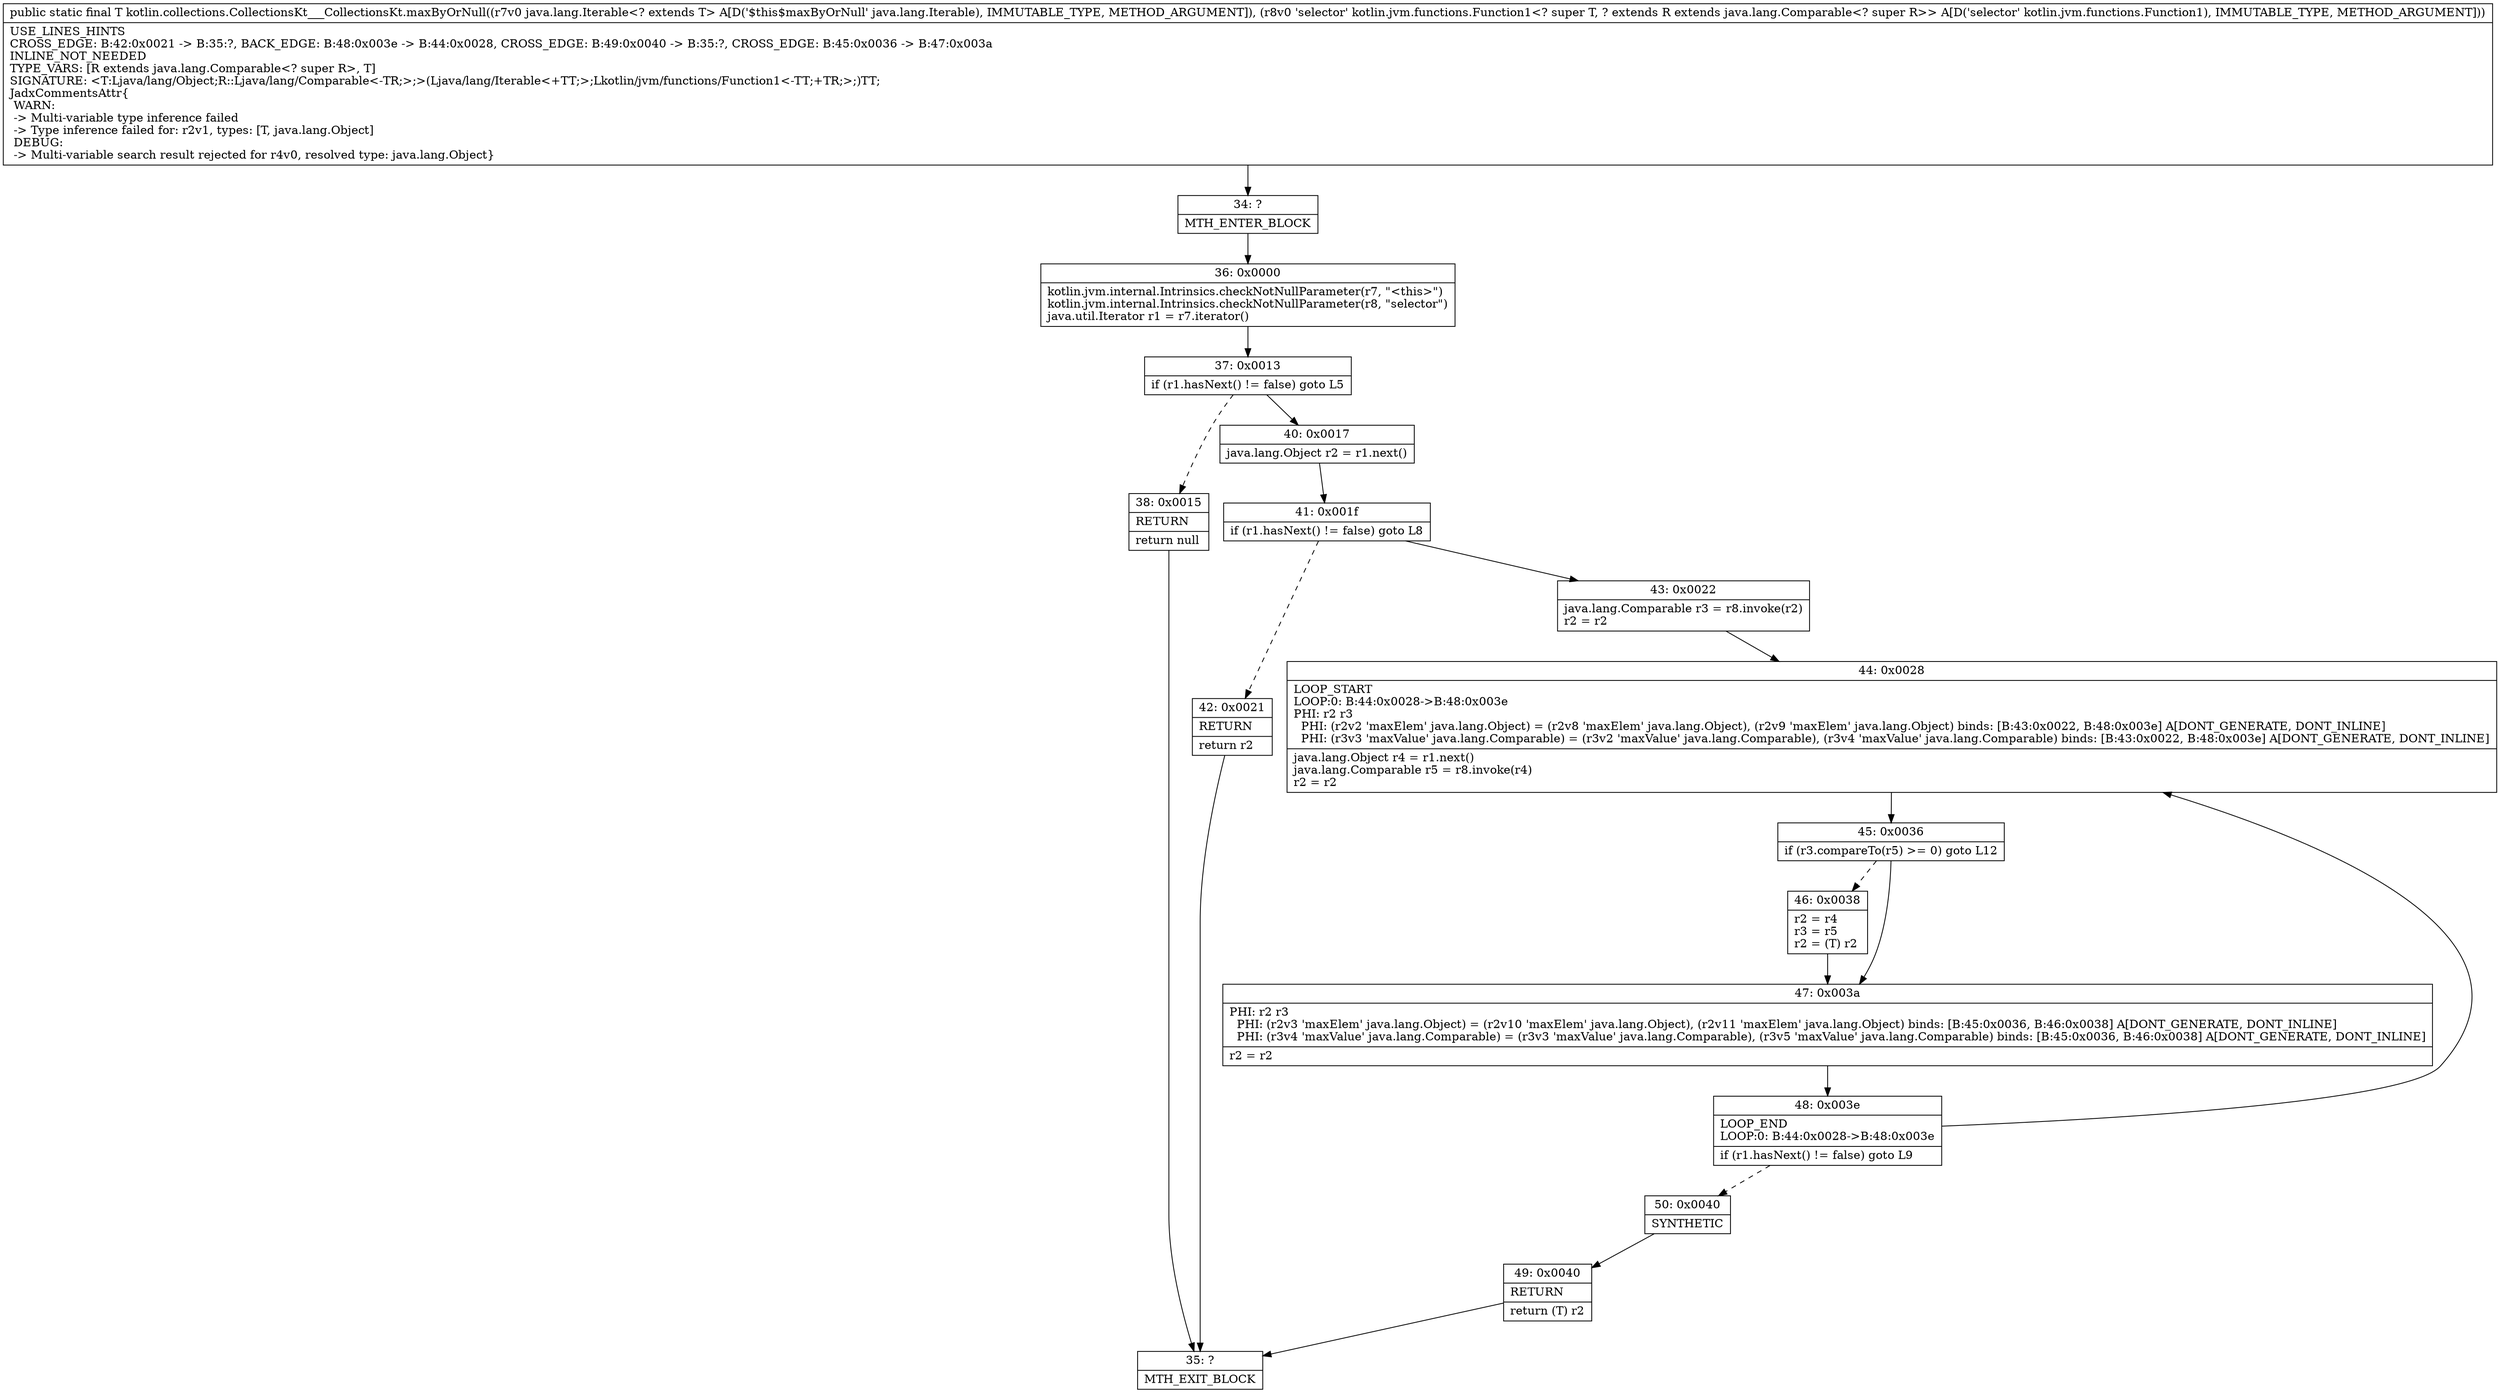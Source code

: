 digraph "CFG forkotlin.collections.CollectionsKt___CollectionsKt.maxByOrNull(Ljava\/lang\/Iterable;Lkotlin\/jvm\/functions\/Function1;)Ljava\/lang\/Object;" {
Node_34 [shape=record,label="{34\:\ ?|MTH_ENTER_BLOCK\l}"];
Node_36 [shape=record,label="{36\:\ 0x0000|kotlin.jvm.internal.Intrinsics.checkNotNullParameter(r7, \"\<this\>\")\lkotlin.jvm.internal.Intrinsics.checkNotNullParameter(r8, \"selector\")\ljava.util.Iterator r1 = r7.iterator()\l}"];
Node_37 [shape=record,label="{37\:\ 0x0013|if (r1.hasNext() != false) goto L5\l}"];
Node_38 [shape=record,label="{38\:\ 0x0015|RETURN\l|return null\l}"];
Node_35 [shape=record,label="{35\:\ ?|MTH_EXIT_BLOCK\l}"];
Node_40 [shape=record,label="{40\:\ 0x0017|java.lang.Object r2 = r1.next()\l}"];
Node_41 [shape=record,label="{41\:\ 0x001f|if (r1.hasNext() != false) goto L8\l}"];
Node_42 [shape=record,label="{42\:\ 0x0021|RETURN\l|return r2\l}"];
Node_43 [shape=record,label="{43\:\ 0x0022|java.lang.Comparable r3 = r8.invoke(r2)\lr2 = r2\l}"];
Node_44 [shape=record,label="{44\:\ 0x0028|LOOP_START\lLOOP:0: B:44:0x0028\-\>B:48:0x003e\lPHI: r2 r3 \l  PHI: (r2v2 'maxElem' java.lang.Object) = (r2v8 'maxElem' java.lang.Object), (r2v9 'maxElem' java.lang.Object) binds: [B:43:0x0022, B:48:0x003e] A[DONT_GENERATE, DONT_INLINE]\l  PHI: (r3v3 'maxValue' java.lang.Comparable) = (r3v2 'maxValue' java.lang.Comparable), (r3v4 'maxValue' java.lang.Comparable) binds: [B:43:0x0022, B:48:0x003e] A[DONT_GENERATE, DONT_INLINE]\l|java.lang.Object r4 = r1.next()\ljava.lang.Comparable r5 = r8.invoke(r4)\lr2 = r2\l}"];
Node_45 [shape=record,label="{45\:\ 0x0036|if (r3.compareTo(r5) \>= 0) goto L12\l}"];
Node_46 [shape=record,label="{46\:\ 0x0038|r2 = r4\lr3 = r5\lr2 = (T) r2\l}"];
Node_47 [shape=record,label="{47\:\ 0x003a|PHI: r2 r3 \l  PHI: (r2v3 'maxElem' java.lang.Object) = (r2v10 'maxElem' java.lang.Object), (r2v11 'maxElem' java.lang.Object) binds: [B:45:0x0036, B:46:0x0038] A[DONT_GENERATE, DONT_INLINE]\l  PHI: (r3v4 'maxValue' java.lang.Comparable) = (r3v3 'maxValue' java.lang.Comparable), (r3v5 'maxValue' java.lang.Comparable) binds: [B:45:0x0036, B:46:0x0038] A[DONT_GENERATE, DONT_INLINE]\l|r2 = r2\l}"];
Node_48 [shape=record,label="{48\:\ 0x003e|LOOP_END\lLOOP:0: B:44:0x0028\-\>B:48:0x003e\l|if (r1.hasNext() != false) goto L9\l}"];
Node_50 [shape=record,label="{50\:\ 0x0040|SYNTHETIC\l}"];
Node_49 [shape=record,label="{49\:\ 0x0040|RETURN\l|return (T) r2\l}"];
MethodNode[shape=record,label="{public static final T kotlin.collections.CollectionsKt___CollectionsKt.maxByOrNull((r7v0 java.lang.Iterable\<? extends T\> A[D('$this$maxByOrNull' java.lang.Iterable), IMMUTABLE_TYPE, METHOD_ARGUMENT]), (r8v0 'selector' kotlin.jvm.functions.Function1\<? super T, ? extends R extends java.lang.Comparable\<? super R\>\> A[D('selector' kotlin.jvm.functions.Function1), IMMUTABLE_TYPE, METHOD_ARGUMENT]))  | USE_LINES_HINTS\lCROSS_EDGE: B:42:0x0021 \-\> B:35:?, BACK_EDGE: B:48:0x003e \-\> B:44:0x0028, CROSS_EDGE: B:49:0x0040 \-\> B:35:?, CROSS_EDGE: B:45:0x0036 \-\> B:47:0x003a\lINLINE_NOT_NEEDED\lTYPE_VARS: [R extends java.lang.Comparable\<? super R\>, T]\lSIGNATURE: \<T:Ljava\/lang\/Object;R::Ljava\/lang\/Comparable\<\-TR;\>;\>(Ljava\/lang\/Iterable\<+TT;\>;Lkotlin\/jvm\/functions\/Function1\<\-TT;+TR;\>;)TT;\lJadxCommentsAttr\{\l WARN: \l \-\> Multi\-variable type inference failed\l \-\> Type inference failed for: r2v1, types: [T, java.lang.Object]\l DEBUG: \l \-\> Multi\-variable search result rejected for r4v0, resolved type: java.lang.Object\}\l}"];
MethodNode -> Node_34;Node_34 -> Node_36;
Node_36 -> Node_37;
Node_37 -> Node_38[style=dashed];
Node_37 -> Node_40;
Node_38 -> Node_35;
Node_40 -> Node_41;
Node_41 -> Node_42[style=dashed];
Node_41 -> Node_43;
Node_42 -> Node_35;
Node_43 -> Node_44;
Node_44 -> Node_45;
Node_45 -> Node_46[style=dashed];
Node_45 -> Node_47;
Node_46 -> Node_47;
Node_47 -> Node_48;
Node_48 -> Node_44;
Node_48 -> Node_50[style=dashed];
Node_50 -> Node_49;
Node_49 -> Node_35;
}

